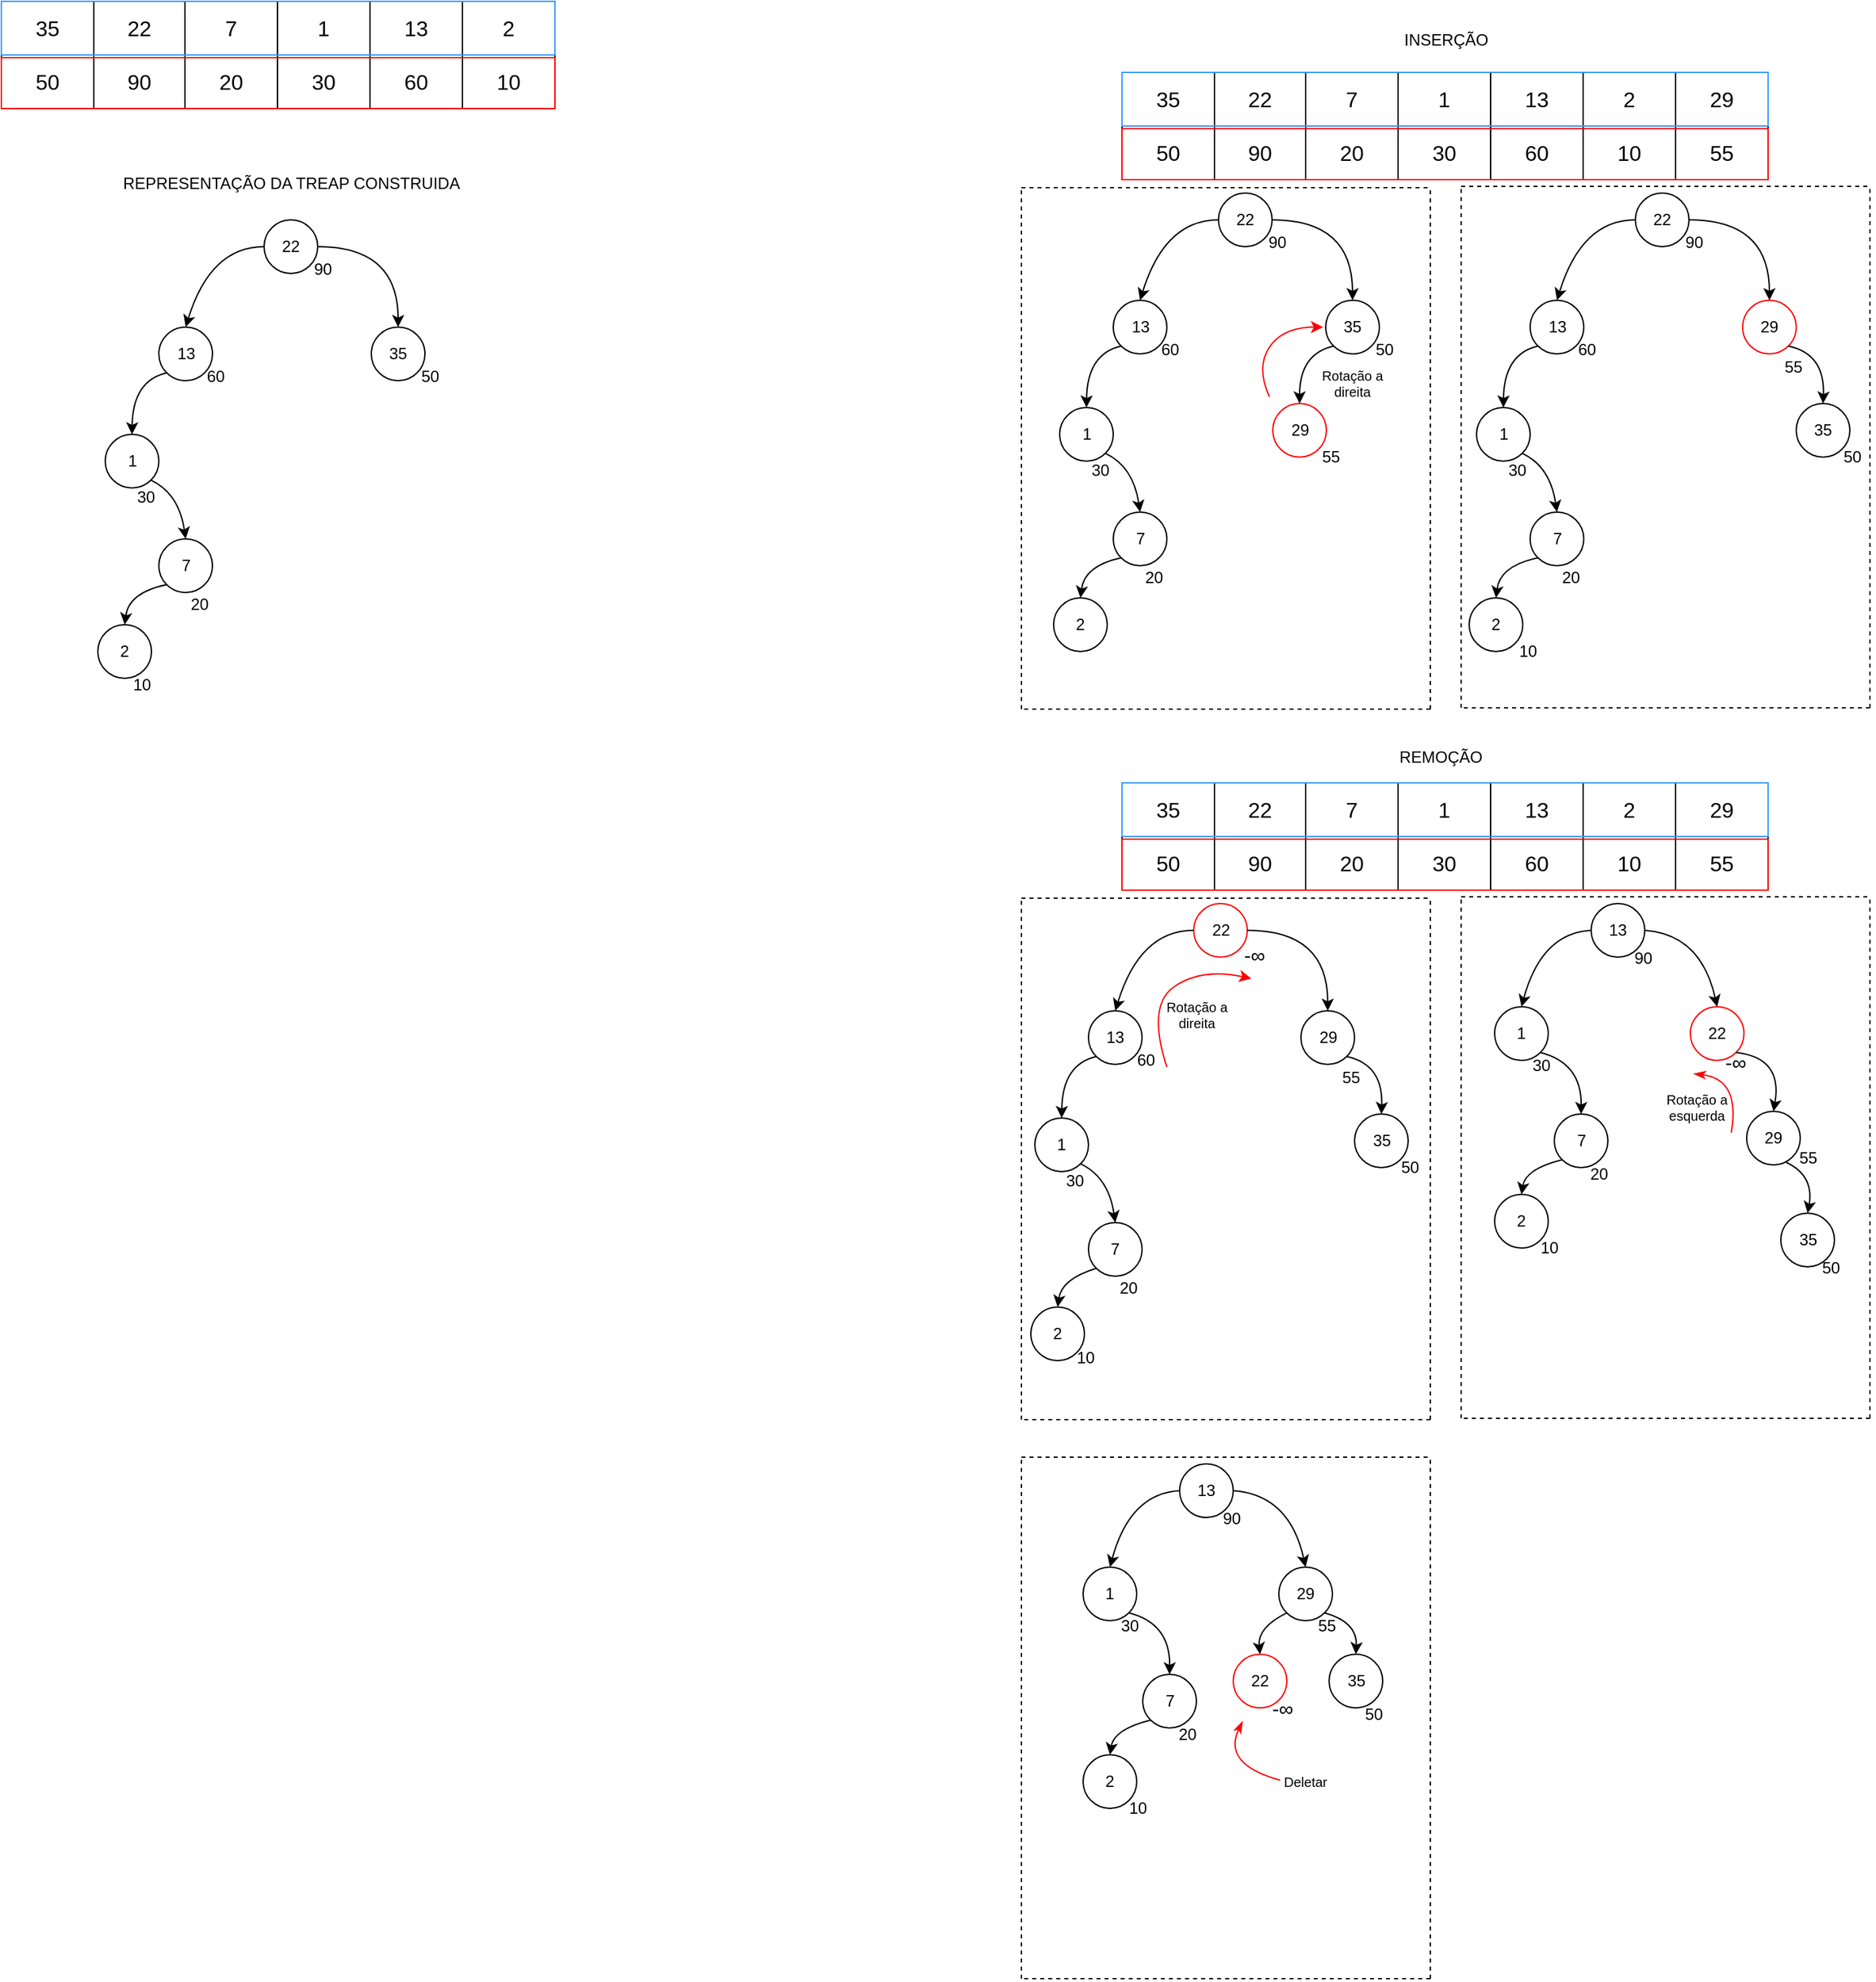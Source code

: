 <mxfile version="27.1.6">
  <diagram name="Page-1" id="lc8M9zH_UI7jCw9BjQIj">
    <mxGraphModel dx="1308" dy="575" grid="0" gridSize="10" guides="1" tooltips="1" connect="1" arrows="1" fold="1" page="1" pageScale="1" pageWidth="850" pageHeight="1100" math="0" shadow="0">
      <root>
        <mxCell id="0" />
        <mxCell id="1" parent="0" />
        <mxCell id="imeKl7CBs8rkCJV9uNss-1" value="" style="shape=table;startSize=0;container=1;collapsible=0;childLayout=tableLayout;fontSize=16;" parent="1" vertex="1">
          <mxGeometry x="219" y="20" width="413" height="80" as="geometry" />
        </mxCell>
        <mxCell id="imeKl7CBs8rkCJV9uNss-2" value="" style="shape=tableRow;horizontal=0;startSize=0;swimlaneHead=0;swimlaneBody=0;strokeColor=inherit;top=0;left=0;bottom=0;right=0;collapsible=0;dropTarget=0;fillColor=none;points=[[0,0.5],[1,0.5]];portConstraint=eastwest;fontSize=16;" parent="imeKl7CBs8rkCJV9uNss-1" vertex="1">
          <mxGeometry width="413" height="40" as="geometry" />
        </mxCell>
        <mxCell id="imeKl7CBs8rkCJV9uNss-3" value="35" style="shape=partialRectangle;html=1;whiteSpace=wrap;connectable=0;strokeColor=inherit;overflow=hidden;fillColor=none;top=0;left=0;bottom=0;right=0;pointerEvents=1;fontSize=16;" parent="imeKl7CBs8rkCJV9uNss-2" vertex="1">
          <mxGeometry width="69" height="40" as="geometry">
            <mxRectangle width="69" height="40" as="alternateBounds" />
          </mxGeometry>
        </mxCell>
        <mxCell id="imeKl7CBs8rkCJV9uNss-4" value="22" style="shape=partialRectangle;html=1;whiteSpace=wrap;connectable=0;strokeColor=inherit;overflow=hidden;fillColor=none;top=0;left=0;bottom=0;right=0;pointerEvents=1;fontSize=16;" parent="imeKl7CBs8rkCJV9uNss-2" vertex="1">
          <mxGeometry x="69" width="68" height="40" as="geometry">
            <mxRectangle width="68" height="40" as="alternateBounds" />
          </mxGeometry>
        </mxCell>
        <mxCell id="imeKl7CBs8rkCJV9uNss-5" value="7" style="shape=partialRectangle;html=1;whiteSpace=wrap;connectable=0;strokeColor=inherit;overflow=hidden;fillColor=none;top=0;left=0;bottom=0;right=0;pointerEvents=1;fontSize=16;" parent="imeKl7CBs8rkCJV9uNss-2" vertex="1">
          <mxGeometry x="137" width="69" height="40" as="geometry">
            <mxRectangle width="69" height="40" as="alternateBounds" />
          </mxGeometry>
        </mxCell>
        <mxCell id="imeKl7CBs8rkCJV9uNss-6" value="1" style="shape=partialRectangle;html=1;whiteSpace=wrap;connectable=0;strokeColor=inherit;overflow=hidden;fillColor=none;top=0;left=0;bottom=0;right=0;pointerEvents=1;fontSize=16;" parent="imeKl7CBs8rkCJV9uNss-2" vertex="1">
          <mxGeometry x="206" width="69" height="40" as="geometry">
            <mxRectangle width="69" height="40" as="alternateBounds" />
          </mxGeometry>
        </mxCell>
        <mxCell id="imeKl7CBs8rkCJV9uNss-7" value="13" style="shape=partialRectangle;html=1;whiteSpace=wrap;connectable=0;strokeColor=inherit;overflow=hidden;fillColor=none;top=0;left=0;bottom=0;right=0;pointerEvents=1;fontSize=16;" parent="imeKl7CBs8rkCJV9uNss-2" vertex="1">
          <mxGeometry x="275" width="69" height="40" as="geometry">
            <mxRectangle width="69" height="40" as="alternateBounds" />
          </mxGeometry>
        </mxCell>
        <mxCell id="imeKl7CBs8rkCJV9uNss-8" value="2" style="shape=partialRectangle;html=1;whiteSpace=wrap;connectable=0;strokeColor=inherit;overflow=hidden;fillColor=none;top=0;left=0;bottom=0;right=0;pointerEvents=1;fontSize=16;" parent="imeKl7CBs8rkCJV9uNss-2" vertex="1">
          <mxGeometry x="344" width="69" height="40" as="geometry">
            <mxRectangle width="69" height="40" as="alternateBounds" />
          </mxGeometry>
        </mxCell>
        <mxCell id="imeKl7CBs8rkCJV9uNss-29" style="shape=tableRow;horizontal=0;startSize=0;swimlaneHead=0;swimlaneBody=0;strokeColor=inherit;top=0;left=0;bottom=0;right=0;collapsible=0;dropTarget=0;fillColor=none;points=[[0,0.5],[1,0.5]];portConstraint=eastwest;fontSize=16;" parent="imeKl7CBs8rkCJV9uNss-1" vertex="1">
          <mxGeometry y="40" width="413" height="40" as="geometry" />
        </mxCell>
        <mxCell id="imeKl7CBs8rkCJV9uNss-30" value="50" style="shape=partialRectangle;html=1;whiteSpace=wrap;connectable=0;strokeColor=inherit;overflow=hidden;fillColor=none;top=0;left=0;bottom=0;right=0;pointerEvents=1;fontSize=16;" parent="imeKl7CBs8rkCJV9uNss-29" vertex="1">
          <mxGeometry width="69" height="40" as="geometry">
            <mxRectangle width="69" height="40" as="alternateBounds" />
          </mxGeometry>
        </mxCell>
        <mxCell id="imeKl7CBs8rkCJV9uNss-31" value="90" style="shape=partialRectangle;html=1;whiteSpace=wrap;connectable=0;strokeColor=inherit;overflow=hidden;fillColor=none;top=0;left=0;bottom=0;right=0;pointerEvents=1;fontSize=16;" parent="imeKl7CBs8rkCJV9uNss-29" vertex="1">
          <mxGeometry x="69" width="68" height="40" as="geometry">
            <mxRectangle width="68" height="40" as="alternateBounds" />
          </mxGeometry>
        </mxCell>
        <mxCell id="imeKl7CBs8rkCJV9uNss-32" value="20" style="shape=partialRectangle;html=1;whiteSpace=wrap;connectable=0;strokeColor=inherit;overflow=hidden;fillColor=none;top=0;left=0;bottom=0;right=0;pointerEvents=1;fontSize=16;" parent="imeKl7CBs8rkCJV9uNss-29" vertex="1">
          <mxGeometry x="137" width="69" height="40" as="geometry">
            <mxRectangle width="69" height="40" as="alternateBounds" />
          </mxGeometry>
        </mxCell>
        <mxCell id="imeKl7CBs8rkCJV9uNss-33" value="30" style="shape=partialRectangle;html=1;whiteSpace=wrap;connectable=0;strokeColor=inherit;overflow=hidden;fillColor=none;top=0;left=0;bottom=0;right=0;pointerEvents=1;fontSize=16;" parent="imeKl7CBs8rkCJV9uNss-29" vertex="1">
          <mxGeometry x="206" width="69" height="40" as="geometry">
            <mxRectangle width="69" height="40" as="alternateBounds" />
          </mxGeometry>
        </mxCell>
        <mxCell id="imeKl7CBs8rkCJV9uNss-34" value="60" style="shape=partialRectangle;html=1;whiteSpace=wrap;connectable=0;strokeColor=inherit;overflow=hidden;fillColor=none;top=0;left=0;bottom=0;right=0;pointerEvents=1;fontSize=16;" parent="imeKl7CBs8rkCJV9uNss-29" vertex="1">
          <mxGeometry x="275" width="69" height="40" as="geometry">
            <mxRectangle width="69" height="40" as="alternateBounds" />
          </mxGeometry>
        </mxCell>
        <mxCell id="imeKl7CBs8rkCJV9uNss-35" value="10" style="shape=partialRectangle;html=1;whiteSpace=wrap;connectable=0;strokeColor=inherit;overflow=hidden;fillColor=none;top=0;left=0;bottom=0;right=0;pointerEvents=1;fontSize=16;" parent="imeKl7CBs8rkCJV9uNss-29" vertex="1">
          <mxGeometry x="344" width="69" height="40" as="geometry">
            <mxRectangle width="69" height="40" as="alternateBounds" />
          </mxGeometry>
        </mxCell>
        <mxCell id="imeKl7CBs8rkCJV9uNss-9" value="22" style="ellipse;whiteSpace=wrap;html=1;aspect=fixed;" parent="1" vertex="1">
          <mxGeometry x="415" y="183" width="40" height="40" as="geometry" />
        </mxCell>
        <mxCell id="imeKl7CBs8rkCJV9uNss-10" value="13" style="ellipse;whiteSpace=wrap;html=1;aspect=fixed;" parent="1" vertex="1">
          <mxGeometry x="336.5" y="263" width="40" height="40" as="geometry" />
        </mxCell>
        <mxCell id="imeKl7CBs8rkCJV9uNss-11" value="35" style="ellipse;whiteSpace=wrap;html=1;aspect=fixed;" parent="1" vertex="1">
          <mxGeometry x="495" y="263" width="40" height="40" as="geometry" />
        </mxCell>
        <mxCell id="imeKl7CBs8rkCJV9uNss-12" value="1" style="ellipse;whiteSpace=wrap;html=1;aspect=fixed;" parent="1" vertex="1">
          <mxGeometry x="296.5" y="343" width="40" height="40" as="geometry" />
        </mxCell>
        <mxCell id="imeKl7CBs8rkCJV9uNss-15" value="" style="curved=1;endArrow=classic;html=1;rounded=0;exitX=0;exitY=0.5;exitDx=0;exitDy=0;entryX=0.5;entryY=0;entryDx=0;entryDy=0;" parent="1" source="imeKl7CBs8rkCJV9uNss-9" target="imeKl7CBs8rkCJV9uNss-10" edge="1">
          <mxGeometry width="50" height="50" relative="1" as="geometry">
            <mxPoint x="195" y="313" as="sourcePoint" />
            <mxPoint x="245" y="263" as="targetPoint" />
            <Array as="points">
              <mxPoint x="375" y="203" />
            </Array>
          </mxGeometry>
        </mxCell>
        <mxCell id="imeKl7CBs8rkCJV9uNss-16" value="" style="curved=1;endArrow=classic;html=1;rounded=0;exitX=0;exitY=1;exitDx=0;exitDy=0;entryX=0.5;entryY=0;entryDx=0;entryDy=0;" parent="1" source="imeKl7CBs8rkCJV9uNss-10" target="imeKl7CBs8rkCJV9uNss-12" edge="1">
          <mxGeometry width="50" height="50" relative="1" as="geometry">
            <mxPoint x="323" y="283" as="sourcePoint" />
            <mxPoint x="265" y="343" as="targetPoint" />
            <Array as="points">
              <mxPoint x="317" y="303" />
            </Array>
          </mxGeometry>
        </mxCell>
        <mxCell id="imeKl7CBs8rkCJV9uNss-18" value="" style="curved=1;endArrow=classic;html=1;rounded=0;exitX=1;exitY=0.5;exitDx=0;exitDy=0;entryX=0.5;entryY=0;entryDx=0;entryDy=0;" parent="1" source="imeKl7CBs8rkCJV9uNss-9" target="imeKl7CBs8rkCJV9uNss-11" edge="1">
          <mxGeometry width="50" height="50" relative="1" as="geometry">
            <mxPoint x="623" y="193" as="sourcePoint" />
            <mxPoint x="565" y="253" as="targetPoint" />
            <Array as="points">
              <mxPoint x="515" y="203" />
            </Array>
          </mxGeometry>
        </mxCell>
        <mxCell id="imeKl7CBs8rkCJV9uNss-20" value="REPRESENTAÇÃO DA TREAP CONSTRUIDA" style="text;html=1;align=center;verticalAlign=middle;resizable=0;points=[];autosize=1;strokeColor=none;fillColor=none;" parent="1" vertex="1">
          <mxGeometry x="300" y="141" width="270" height="30" as="geometry" />
        </mxCell>
        <mxCell id="imeKl7CBs8rkCJV9uNss-27" value="7" style="ellipse;whiteSpace=wrap;html=1;aspect=fixed;" parent="1" vertex="1">
          <mxGeometry x="336.5" y="421" width="40" height="40" as="geometry" />
        </mxCell>
        <mxCell id="imeKl7CBs8rkCJV9uNss-28" value="" style="curved=1;endArrow=classic;html=1;rounded=0;exitX=1;exitY=1;exitDx=0;exitDy=0;entryX=0.5;entryY=0;entryDx=0;entryDy=0;" parent="1" source="imeKl7CBs8rkCJV9uNss-12" target="imeKl7CBs8rkCJV9uNss-27" edge="1">
          <mxGeometry width="50" height="50" relative="1" as="geometry">
            <mxPoint x="327.5" y="381" as="sourcePoint" />
            <mxPoint x="365.5" y="413" as="targetPoint" />
            <Array as="points">
              <mxPoint x="351.5" y="387" />
            </Array>
          </mxGeometry>
        </mxCell>
        <mxCell id="imeKl7CBs8rkCJV9uNss-36" value="" style="rounded=0;whiteSpace=wrap;html=1;fillColor=none;strokeColor=#3399FF;" parent="1" vertex="1">
          <mxGeometry x="219" y="20" width="413" height="40" as="geometry" />
        </mxCell>
        <mxCell id="imeKl7CBs8rkCJV9uNss-37" value="" style="rounded=0;whiteSpace=wrap;html=1;fillColor=none;strokeColor=#FF0000;" parent="1" vertex="1">
          <mxGeometry x="219" y="62" width="413" height="38" as="geometry" />
        </mxCell>
        <mxCell id="imeKl7CBs8rkCJV9uNss-38" value="90" style="text;html=1;align=center;verticalAlign=middle;whiteSpace=wrap;rounded=0;" parent="1" vertex="1">
          <mxGeometry x="449" y="210" width="20" height="20" as="geometry" />
        </mxCell>
        <mxCell id="imeKl7CBs8rkCJV9uNss-39" value="60" style="text;html=1;align=center;verticalAlign=middle;whiteSpace=wrap;rounded=0;" parent="1" vertex="1">
          <mxGeometry x="369" y="290" width="20" height="20" as="geometry" />
        </mxCell>
        <mxCell id="imeKl7CBs8rkCJV9uNss-40" value="30" style="text;html=1;align=center;verticalAlign=middle;whiteSpace=wrap;rounded=0;" parent="1" vertex="1">
          <mxGeometry x="316.5" y="380" width="20" height="20" as="geometry" />
        </mxCell>
        <mxCell id="imeKl7CBs8rkCJV9uNss-41" value="20" style="text;html=1;align=center;verticalAlign=middle;whiteSpace=wrap;rounded=0;" parent="1" vertex="1">
          <mxGeometry x="356.5" y="460" width="20" height="20" as="geometry" />
        </mxCell>
        <mxCell id="imeKl7CBs8rkCJV9uNss-43" value="50" style="text;html=1;align=center;verticalAlign=middle;whiteSpace=wrap;rounded=0;" parent="1" vertex="1">
          <mxGeometry x="529" y="290" width="20" height="20" as="geometry" />
        </mxCell>
        <mxCell id="imeKl7CBs8rkCJV9uNss-45" value="2" style="ellipse;whiteSpace=wrap;html=1;aspect=fixed;" parent="1" vertex="1">
          <mxGeometry x="291" y="485" width="40" height="40" as="geometry" />
        </mxCell>
        <mxCell id="imeKl7CBs8rkCJV9uNss-47" value="10" style="text;html=1;align=center;verticalAlign=middle;whiteSpace=wrap;rounded=0;" parent="1" vertex="1">
          <mxGeometry x="314" y="520" width="20" height="20" as="geometry" />
        </mxCell>
        <mxCell id="wji47EjEwM8MeWAMWGaV-1" value="" style="shape=table;startSize=0;container=1;collapsible=0;childLayout=tableLayout;fontSize=16;" vertex="1" parent="1">
          <mxGeometry x="1055" y="73" width="482" height="80" as="geometry" />
        </mxCell>
        <mxCell id="wji47EjEwM8MeWAMWGaV-2" value="" style="shape=tableRow;horizontal=0;startSize=0;swimlaneHead=0;swimlaneBody=0;strokeColor=inherit;top=0;left=0;bottom=0;right=0;collapsible=0;dropTarget=0;fillColor=none;points=[[0,0.5],[1,0.5]];portConstraint=eastwest;fontSize=16;" vertex="1" parent="wji47EjEwM8MeWAMWGaV-1">
          <mxGeometry width="482" height="40" as="geometry" />
        </mxCell>
        <mxCell id="wji47EjEwM8MeWAMWGaV-3" value="35" style="shape=partialRectangle;html=1;whiteSpace=wrap;connectable=0;strokeColor=inherit;overflow=hidden;fillColor=none;top=0;left=0;bottom=0;right=0;pointerEvents=1;fontSize=16;" vertex="1" parent="wji47EjEwM8MeWAMWGaV-2">
          <mxGeometry width="69" height="40" as="geometry">
            <mxRectangle width="69" height="40" as="alternateBounds" />
          </mxGeometry>
        </mxCell>
        <mxCell id="wji47EjEwM8MeWAMWGaV-4" value="22" style="shape=partialRectangle;html=1;whiteSpace=wrap;connectable=0;strokeColor=inherit;overflow=hidden;fillColor=none;top=0;left=0;bottom=0;right=0;pointerEvents=1;fontSize=16;" vertex="1" parent="wji47EjEwM8MeWAMWGaV-2">
          <mxGeometry x="69" width="68" height="40" as="geometry">
            <mxRectangle width="68" height="40" as="alternateBounds" />
          </mxGeometry>
        </mxCell>
        <mxCell id="wji47EjEwM8MeWAMWGaV-5" value="7" style="shape=partialRectangle;html=1;whiteSpace=wrap;connectable=0;strokeColor=inherit;overflow=hidden;fillColor=none;top=0;left=0;bottom=0;right=0;pointerEvents=1;fontSize=16;" vertex="1" parent="wji47EjEwM8MeWAMWGaV-2">
          <mxGeometry x="137" width="69" height="40" as="geometry">
            <mxRectangle width="69" height="40" as="alternateBounds" />
          </mxGeometry>
        </mxCell>
        <mxCell id="wji47EjEwM8MeWAMWGaV-6" value="1" style="shape=partialRectangle;html=1;whiteSpace=wrap;connectable=0;strokeColor=inherit;overflow=hidden;fillColor=none;top=0;left=0;bottom=0;right=0;pointerEvents=1;fontSize=16;" vertex="1" parent="wji47EjEwM8MeWAMWGaV-2">
          <mxGeometry x="206" width="69" height="40" as="geometry">
            <mxRectangle width="69" height="40" as="alternateBounds" />
          </mxGeometry>
        </mxCell>
        <mxCell id="wji47EjEwM8MeWAMWGaV-7" value="13" style="shape=partialRectangle;html=1;whiteSpace=wrap;connectable=0;strokeColor=inherit;overflow=hidden;fillColor=none;top=0;left=0;bottom=0;right=0;pointerEvents=1;fontSize=16;" vertex="1" parent="wji47EjEwM8MeWAMWGaV-2">
          <mxGeometry x="275" width="69" height="40" as="geometry">
            <mxRectangle width="69" height="40" as="alternateBounds" />
          </mxGeometry>
        </mxCell>
        <mxCell id="wji47EjEwM8MeWAMWGaV-8" value="2" style="shape=partialRectangle;html=1;whiteSpace=wrap;connectable=0;strokeColor=inherit;overflow=hidden;fillColor=none;top=0;left=0;bottom=0;right=0;pointerEvents=1;fontSize=16;" vertex="1" parent="wji47EjEwM8MeWAMWGaV-2">
          <mxGeometry x="344" width="69" height="40" as="geometry">
            <mxRectangle width="69" height="40" as="alternateBounds" />
          </mxGeometry>
        </mxCell>
        <mxCell id="wji47EjEwM8MeWAMWGaV-40" value="29" style="shape=partialRectangle;html=1;whiteSpace=wrap;connectable=0;strokeColor=inherit;overflow=hidden;fillColor=none;top=0;left=0;bottom=0;right=0;pointerEvents=1;fontSize=16;" vertex="1" parent="wji47EjEwM8MeWAMWGaV-2">
          <mxGeometry x="413" width="69" height="40" as="geometry">
            <mxRectangle width="69" height="40" as="alternateBounds" />
          </mxGeometry>
        </mxCell>
        <mxCell id="wji47EjEwM8MeWAMWGaV-9" style="shape=tableRow;horizontal=0;startSize=0;swimlaneHead=0;swimlaneBody=0;strokeColor=inherit;top=0;left=0;bottom=0;right=0;collapsible=0;dropTarget=0;fillColor=none;points=[[0,0.5],[1,0.5]];portConstraint=eastwest;fontSize=16;" vertex="1" parent="wji47EjEwM8MeWAMWGaV-1">
          <mxGeometry y="40" width="482" height="40" as="geometry" />
        </mxCell>
        <mxCell id="wji47EjEwM8MeWAMWGaV-10" value="50" style="shape=partialRectangle;html=1;whiteSpace=wrap;connectable=0;strokeColor=inherit;overflow=hidden;fillColor=none;top=0;left=0;bottom=0;right=0;pointerEvents=1;fontSize=16;" vertex="1" parent="wji47EjEwM8MeWAMWGaV-9">
          <mxGeometry width="69" height="40" as="geometry">
            <mxRectangle width="69" height="40" as="alternateBounds" />
          </mxGeometry>
        </mxCell>
        <mxCell id="wji47EjEwM8MeWAMWGaV-11" value="90" style="shape=partialRectangle;html=1;whiteSpace=wrap;connectable=0;strokeColor=inherit;overflow=hidden;fillColor=none;top=0;left=0;bottom=0;right=0;pointerEvents=1;fontSize=16;" vertex="1" parent="wji47EjEwM8MeWAMWGaV-9">
          <mxGeometry x="69" width="68" height="40" as="geometry">
            <mxRectangle width="68" height="40" as="alternateBounds" />
          </mxGeometry>
        </mxCell>
        <mxCell id="wji47EjEwM8MeWAMWGaV-12" value="20" style="shape=partialRectangle;html=1;whiteSpace=wrap;connectable=0;strokeColor=inherit;overflow=hidden;fillColor=none;top=0;left=0;bottom=0;right=0;pointerEvents=1;fontSize=16;" vertex="1" parent="wji47EjEwM8MeWAMWGaV-9">
          <mxGeometry x="137" width="69" height="40" as="geometry">
            <mxRectangle width="69" height="40" as="alternateBounds" />
          </mxGeometry>
        </mxCell>
        <mxCell id="wji47EjEwM8MeWAMWGaV-13" value="30" style="shape=partialRectangle;html=1;whiteSpace=wrap;connectable=0;strokeColor=inherit;overflow=hidden;fillColor=none;top=0;left=0;bottom=0;right=0;pointerEvents=1;fontSize=16;" vertex="1" parent="wji47EjEwM8MeWAMWGaV-9">
          <mxGeometry x="206" width="69" height="40" as="geometry">
            <mxRectangle width="69" height="40" as="alternateBounds" />
          </mxGeometry>
        </mxCell>
        <mxCell id="wji47EjEwM8MeWAMWGaV-14" value="60" style="shape=partialRectangle;html=1;whiteSpace=wrap;connectable=0;strokeColor=inherit;overflow=hidden;fillColor=none;top=0;left=0;bottom=0;right=0;pointerEvents=1;fontSize=16;" vertex="1" parent="wji47EjEwM8MeWAMWGaV-9">
          <mxGeometry x="275" width="69" height="40" as="geometry">
            <mxRectangle width="69" height="40" as="alternateBounds" />
          </mxGeometry>
        </mxCell>
        <mxCell id="wji47EjEwM8MeWAMWGaV-15" value="10" style="shape=partialRectangle;html=1;whiteSpace=wrap;connectable=0;strokeColor=inherit;overflow=hidden;fillColor=none;top=0;left=0;bottom=0;right=0;pointerEvents=1;fontSize=16;" vertex="1" parent="wji47EjEwM8MeWAMWGaV-9">
          <mxGeometry x="344" width="69" height="40" as="geometry">
            <mxRectangle width="69" height="40" as="alternateBounds" />
          </mxGeometry>
        </mxCell>
        <mxCell id="wji47EjEwM8MeWAMWGaV-41" value="55" style="shape=partialRectangle;html=1;whiteSpace=wrap;connectable=0;strokeColor=inherit;overflow=hidden;fillColor=none;top=0;left=0;bottom=0;right=0;pointerEvents=1;fontSize=16;" vertex="1" parent="wji47EjEwM8MeWAMWGaV-9">
          <mxGeometry x="413" width="69" height="40" as="geometry">
            <mxRectangle width="69" height="40" as="alternateBounds" />
          </mxGeometry>
        </mxCell>
        <mxCell id="wji47EjEwM8MeWAMWGaV-16" value="22" style="ellipse;whiteSpace=wrap;html=1;aspect=fixed;" vertex="1" parent="1">
          <mxGeometry x="1127" y="163" width="40" height="40" as="geometry" />
        </mxCell>
        <mxCell id="wji47EjEwM8MeWAMWGaV-17" value="13" style="ellipse;whiteSpace=wrap;html=1;aspect=fixed;" vertex="1" parent="1">
          <mxGeometry x="1048.5" y="243" width="40" height="40" as="geometry" />
        </mxCell>
        <mxCell id="wji47EjEwM8MeWAMWGaV-18" value="35" style="ellipse;whiteSpace=wrap;html=1;aspect=fixed;" vertex="1" parent="1">
          <mxGeometry x="1207" y="243" width="40" height="40" as="geometry" />
        </mxCell>
        <mxCell id="wji47EjEwM8MeWAMWGaV-19" value="1" style="ellipse;whiteSpace=wrap;html=1;aspect=fixed;" vertex="1" parent="1">
          <mxGeometry x="1008.5" y="323" width="40" height="40" as="geometry" />
        </mxCell>
        <mxCell id="wji47EjEwM8MeWAMWGaV-20" value="" style="curved=1;endArrow=classic;html=1;rounded=0;exitX=0;exitY=0.5;exitDx=0;exitDy=0;entryX=0.5;entryY=0;entryDx=0;entryDy=0;" edge="1" parent="1" source="wji47EjEwM8MeWAMWGaV-16" target="wji47EjEwM8MeWAMWGaV-17">
          <mxGeometry width="50" height="50" relative="1" as="geometry">
            <mxPoint x="907" y="293" as="sourcePoint" />
            <mxPoint x="957" y="243" as="targetPoint" />
            <Array as="points">
              <mxPoint x="1087" y="183" />
            </Array>
          </mxGeometry>
        </mxCell>
        <mxCell id="wji47EjEwM8MeWAMWGaV-21" value="" style="curved=1;endArrow=classic;html=1;rounded=0;exitX=0;exitY=1;exitDx=0;exitDy=0;entryX=0.5;entryY=0;entryDx=0;entryDy=0;" edge="1" parent="1" source="wji47EjEwM8MeWAMWGaV-17" target="wji47EjEwM8MeWAMWGaV-19">
          <mxGeometry width="50" height="50" relative="1" as="geometry">
            <mxPoint x="1035" y="263" as="sourcePoint" />
            <mxPoint x="977" y="323" as="targetPoint" />
            <Array as="points">
              <mxPoint x="1029" y="283" />
            </Array>
          </mxGeometry>
        </mxCell>
        <mxCell id="wji47EjEwM8MeWAMWGaV-22" value="" style="curved=1;endArrow=classic;html=1;rounded=0;exitX=1;exitY=0.5;exitDx=0;exitDy=0;entryX=0.5;entryY=0;entryDx=0;entryDy=0;" edge="1" parent="1" source="wji47EjEwM8MeWAMWGaV-16" target="wji47EjEwM8MeWAMWGaV-18">
          <mxGeometry width="50" height="50" relative="1" as="geometry">
            <mxPoint x="1335" y="173" as="sourcePoint" />
            <mxPoint x="1277" y="233" as="targetPoint" />
            <Array as="points">
              <mxPoint x="1227" y="183" />
            </Array>
          </mxGeometry>
        </mxCell>
        <mxCell id="wji47EjEwM8MeWAMWGaV-24" value="7" style="ellipse;whiteSpace=wrap;html=1;aspect=fixed;" vertex="1" parent="1">
          <mxGeometry x="1048.5" y="401" width="40" height="40" as="geometry" />
        </mxCell>
        <mxCell id="wji47EjEwM8MeWAMWGaV-25" value="" style="curved=1;endArrow=classic;html=1;rounded=0;exitX=1;exitY=1;exitDx=0;exitDy=0;entryX=0.5;entryY=0;entryDx=0;entryDy=0;" edge="1" parent="1" source="wji47EjEwM8MeWAMWGaV-19" target="wji47EjEwM8MeWAMWGaV-24">
          <mxGeometry width="50" height="50" relative="1" as="geometry">
            <mxPoint x="1039.5" y="361" as="sourcePoint" />
            <mxPoint x="1077.5" y="393" as="targetPoint" />
            <Array as="points">
              <mxPoint x="1063.5" y="367" />
            </Array>
          </mxGeometry>
        </mxCell>
        <mxCell id="wji47EjEwM8MeWAMWGaV-26" value="" style="rounded=0;whiteSpace=wrap;html=1;fillColor=none;strokeColor=#3399FF;" vertex="1" parent="1">
          <mxGeometry x="1055" y="73" width="482" height="40" as="geometry" />
        </mxCell>
        <mxCell id="wji47EjEwM8MeWAMWGaV-27" value="" style="rounded=0;whiteSpace=wrap;html=1;fillColor=none;strokeColor=#FF0000;" vertex="1" parent="1">
          <mxGeometry x="1055" y="115" width="482" height="38" as="geometry" />
        </mxCell>
        <mxCell id="wji47EjEwM8MeWAMWGaV-28" value="90" style="text;html=1;align=center;verticalAlign=middle;whiteSpace=wrap;rounded=0;" vertex="1" parent="1">
          <mxGeometry x="1161" y="190" width="20" height="20" as="geometry" />
        </mxCell>
        <mxCell id="wji47EjEwM8MeWAMWGaV-29" value="60" style="text;html=1;align=center;verticalAlign=middle;whiteSpace=wrap;rounded=0;" vertex="1" parent="1">
          <mxGeometry x="1081" y="270" width="20" height="20" as="geometry" />
        </mxCell>
        <mxCell id="wji47EjEwM8MeWAMWGaV-30" value="30" style="text;html=1;align=center;verticalAlign=middle;whiteSpace=wrap;rounded=0;" vertex="1" parent="1">
          <mxGeometry x="1028.5" y="360" width="20" height="20" as="geometry" />
        </mxCell>
        <mxCell id="wji47EjEwM8MeWAMWGaV-31" value="20" style="text;html=1;align=center;verticalAlign=middle;whiteSpace=wrap;rounded=0;" vertex="1" parent="1">
          <mxGeometry x="1068.5" y="440" width="20" height="20" as="geometry" />
        </mxCell>
        <mxCell id="wji47EjEwM8MeWAMWGaV-32" value="50" style="text;html=1;align=center;verticalAlign=middle;whiteSpace=wrap;rounded=0;" vertex="1" parent="1">
          <mxGeometry x="1241" y="270" width="20" height="20" as="geometry" />
        </mxCell>
        <mxCell id="wji47EjEwM8MeWAMWGaV-36" value="INSERÇÃO" style="text;html=1;align=center;verticalAlign=middle;whiteSpace=wrap;rounded=0;" vertex="1" parent="1">
          <mxGeometry x="1257" y="34" width="80" height="30" as="geometry" />
        </mxCell>
        <mxCell id="wji47EjEwM8MeWAMWGaV-37" value="29" style="ellipse;whiteSpace=wrap;html=1;aspect=fixed;strokeColor=#FF0000;" vertex="1" parent="1">
          <mxGeometry x="1167.5" y="320" width="40" height="40" as="geometry" />
        </mxCell>
        <mxCell id="wji47EjEwM8MeWAMWGaV-38" value="" style="curved=1;endArrow=classic;html=1;rounded=0;exitX=0;exitY=1;exitDx=0;exitDy=0;entryX=0.5;entryY=0;entryDx=0;entryDy=0;" edge="1" parent="1" target="wji47EjEwM8MeWAMWGaV-37" source="wji47EjEwM8MeWAMWGaV-18">
          <mxGeometry width="50" height="50" relative="1" as="geometry">
            <mxPoint x="1212.5" y="277" as="sourcePoint" />
            <mxPoint x="1135.5" y="323" as="targetPoint" />
            <Array as="points">
              <mxPoint x="1187.5" y="283" />
            </Array>
          </mxGeometry>
        </mxCell>
        <mxCell id="wji47EjEwM8MeWAMWGaV-39" value="55" style="text;html=1;align=center;verticalAlign=middle;whiteSpace=wrap;rounded=0;" vertex="1" parent="1">
          <mxGeometry x="1201" y="350" width="20" height="20" as="geometry" />
        </mxCell>
        <mxCell id="wji47EjEwM8MeWAMWGaV-42" value="" style="curved=1;endArrow=classic;html=1;rounded=0;strokeColor=#FF0000;" edge="1" parent="1">
          <mxGeometry width="50" height="50" relative="1" as="geometry">
            <mxPoint x="1165" y="315" as="sourcePoint" />
            <mxPoint x="1205" y="263" as="targetPoint" />
            <Array as="points">
              <mxPoint x="1155" y="293" />
              <mxPoint x="1175" y="263" />
            </Array>
          </mxGeometry>
        </mxCell>
        <mxCell id="wji47EjEwM8MeWAMWGaV-43" value="Rotação a direita" style="text;html=1;align=center;verticalAlign=middle;whiteSpace=wrap;rounded=0;fontSize=10;" vertex="1" parent="1">
          <mxGeometry x="1197" y="290" width="60" height="30" as="geometry" />
        </mxCell>
        <mxCell id="wji47EjEwM8MeWAMWGaV-45" value="22" style="ellipse;whiteSpace=wrap;html=1;aspect=fixed;" vertex="1" parent="1">
          <mxGeometry x="1438" y="163" width="40" height="40" as="geometry" />
        </mxCell>
        <mxCell id="wji47EjEwM8MeWAMWGaV-46" value="13" style="ellipse;whiteSpace=wrap;html=1;aspect=fixed;" vertex="1" parent="1">
          <mxGeometry x="1359.5" y="243" width="40" height="40" as="geometry" />
        </mxCell>
        <mxCell id="wji47EjEwM8MeWAMWGaV-47" value="29" style="ellipse;whiteSpace=wrap;html=1;aspect=fixed;strokeColor=#FF0000;" vertex="1" parent="1">
          <mxGeometry x="1518" y="243" width="40" height="40" as="geometry" />
        </mxCell>
        <mxCell id="wji47EjEwM8MeWAMWGaV-48" value="1" style="ellipse;whiteSpace=wrap;html=1;aspect=fixed;" vertex="1" parent="1">
          <mxGeometry x="1319.5" y="323" width="40" height="40" as="geometry" />
        </mxCell>
        <mxCell id="wji47EjEwM8MeWAMWGaV-49" value="" style="curved=1;endArrow=classic;html=1;rounded=0;exitX=0;exitY=0.5;exitDx=0;exitDy=0;entryX=0.5;entryY=0;entryDx=0;entryDy=0;" edge="1" parent="1" source="wji47EjEwM8MeWAMWGaV-45" target="wji47EjEwM8MeWAMWGaV-46">
          <mxGeometry width="50" height="50" relative="1" as="geometry">
            <mxPoint x="1218" y="293" as="sourcePoint" />
            <mxPoint x="1268" y="243" as="targetPoint" />
            <Array as="points">
              <mxPoint x="1398" y="183" />
            </Array>
          </mxGeometry>
        </mxCell>
        <mxCell id="wji47EjEwM8MeWAMWGaV-50" value="" style="curved=1;endArrow=classic;html=1;rounded=0;exitX=0;exitY=1;exitDx=0;exitDy=0;entryX=0.5;entryY=0;entryDx=0;entryDy=0;" edge="1" parent="1" source="wji47EjEwM8MeWAMWGaV-46" target="wji47EjEwM8MeWAMWGaV-48">
          <mxGeometry width="50" height="50" relative="1" as="geometry">
            <mxPoint x="1346" y="263" as="sourcePoint" />
            <mxPoint x="1288" y="323" as="targetPoint" />
            <Array as="points">
              <mxPoint x="1340" y="283" />
            </Array>
          </mxGeometry>
        </mxCell>
        <mxCell id="wji47EjEwM8MeWAMWGaV-51" value="" style="curved=1;endArrow=classic;html=1;rounded=0;exitX=1;exitY=0.5;exitDx=0;exitDy=0;entryX=0.5;entryY=0;entryDx=0;entryDy=0;" edge="1" parent="1" source="wji47EjEwM8MeWAMWGaV-45" target="wji47EjEwM8MeWAMWGaV-47">
          <mxGeometry width="50" height="50" relative="1" as="geometry">
            <mxPoint x="1646" y="173" as="sourcePoint" />
            <mxPoint x="1588" y="233" as="targetPoint" />
            <Array as="points">
              <mxPoint x="1538" y="183" />
            </Array>
          </mxGeometry>
        </mxCell>
        <mxCell id="wji47EjEwM8MeWAMWGaV-52" value="7" style="ellipse;whiteSpace=wrap;html=1;aspect=fixed;" vertex="1" parent="1">
          <mxGeometry x="1359.5" y="401" width="40" height="40" as="geometry" />
        </mxCell>
        <mxCell id="wji47EjEwM8MeWAMWGaV-53" value="" style="curved=1;endArrow=classic;html=1;rounded=0;exitX=1;exitY=1;exitDx=0;exitDy=0;entryX=0.5;entryY=0;entryDx=0;entryDy=0;" edge="1" parent="1" source="wji47EjEwM8MeWAMWGaV-48" target="wji47EjEwM8MeWAMWGaV-52">
          <mxGeometry width="50" height="50" relative="1" as="geometry">
            <mxPoint x="1350.5" y="361" as="sourcePoint" />
            <mxPoint x="1388.5" y="393" as="targetPoint" />
            <Array as="points">
              <mxPoint x="1374.5" y="367" />
            </Array>
          </mxGeometry>
        </mxCell>
        <mxCell id="wji47EjEwM8MeWAMWGaV-54" value="90" style="text;html=1;align=center;verticalAlign=middle;whiteSpace=wrap;rounded=0;" vertex="1" parent="1">
          <mxGeometry x="1472" y="190" width="20" height="20" as="geometry" />
        </mxCell>
        <mxCell id="wji47EjEwM8MeWAMWGaV-55" value="60" style="text;html=1;align=center;verticalAlign=middle;whiteSpace=wrap;rounded=0;" vertex="1" parent="1">
          <mxGeometry x="1392" y="270" width="20" height="20" as="geometry" />
        </mxCell>
        <mxCell id="wji47EjEwM8MeWAMWGaV-56" value="30" style="text;html=1;align=center;verticalAlign=middle;whiteSpace=wrap;rounded=0;" vertex="1" parent="1">
          <mxGeometry x="1339.5" y="360" width="20" height="20" as="geometry" />
        </mxCell>
        <mxCell id="wji47EjEwM8MeWAMWGaV-57" value="20" style="text;html=1;align=center;verticalAlign=middle;whiteSpace=wrap;rounded=0;" vertex="1" parent="1">
          <mxGeometry x="1379.5" y="440" width="20" height="20" as="geometry" />
        </mxCell>
        <mxCell id="wji47EjEwM8MeWAMWGaV-58" value="55" style="text;html=1;align=center;verticalAlign=middle;whiteSpace=wrap;rounded=0;" vertex="1" parent="1">
          <mxGeometry x="1545.5" y="283" width="20" height="20" as="geometry" />
        </mxCell>
        <mxCell id="wji47EjEwM8MeWAMWGaV-61" value="10" style="text;html=1;align=center;verticalAlign=middle;whiteSpace=wrap;rounded=0;" vertex="1" parent="1">
          <mxGeometry x="1347.5" y="495" width="20" height="20" as="geometry" />
        </mxCell>
        <mxCell id="wji47EjEwM8MeWAMWGaV-62" value="35" style="ellipse;whiteSpace=wrap;html=1;aspect=fixed;" vertex="1" parent="1">
          <mxGeometry x="1558" y="320" width="40" height="40" as="geometry" />
        </mxCell>
        <mxCell id="wji47EjEwM8MeWAMWGaV-64" value="50" style="text;html=1;align=center;verticalAlign=middle;whiteSpace=wrap;rounded=0;" vertex="1" parent="1">
          <mxGeometry x="1589.5" y="350" width="20" height="20" as="geometry" />
        </mxCell>
        <mxCell id="wji47EjEwM8MeWAMWGaV-68" value="" style="curved=1;endArrow=classic;html=1;rounded=0;exitX=1;exitY=1;exitDx=0;exitDy=0;entryX=0.5;entryY=0;entryDx=0;entryDy=0;" edge="1" parent="1" source="wji47EjEwM8MeWAMWGaV-47" target="wji47EjEwM8MeWAMWGaV-62">
          <mxGeometry width="50" height="50" relative="1" as="geometry">
            <mxPoint x="1558" y="275" as="sourcePoint" />
            <mxPoint x="1583" y="320" as="targetPoint" />
            <Array as="points">
              <mxPoint x="1579.5" y="283" />
            </Array>
          </mxGeometry>
        </mxCell>
        <mxCell id="wji47EjEwM8MeWAMWGaV-69" value="" style="endArrow=none;dashed=1;html=1;rounded=0;" edge="1" parent="1">
          <mxGeometry width="50" height="50" relative="1" as="geometry">
            <mxPoint x="980" y="548" as="sourcePoint" />
            <mxPoint x="980" y="159" as="targetPoint" />
          </mxGeometry>
        </mxCell>
        <mxCell id="wji47EjEwM8MeWAMWGaV-70" value="" style="endArrow=none;dashed=1;html=1;rounded=0;" edge="1" parent="1">
          <mxGeometry width="50" height="50" relative="1" as="geometry">
            <mxPoint x="982" y="548" as="sourcePoint" />
            <mxPoint x="1287" y="548" as="targetPoint" />
          </mxGeometry>
        </mxCell>
        <mxCell id="wji47EjEwM8MeWAMWGaV-71" value="" style="endArrow=none;dashed=1;html=1;rounded=0;" edge="1" parent="1">
          <mxGeometry width="50" height="50" relative="1" as="geometry">
            <mxPoint x="1285" y="548" as="sourcePoint" />
            <mxPoint x="1285" y="159" as="targetPoint" />
          </mxGeometry>
        </mxCell>
        <mxCell id="wji47EjEwM8MeWAMWGaV-72" value="" style="endArrow=none;dashed=1;html=1;rounded=0;" edge="1" parent="1">
          <mxGeometry width="50" height="50" relative="1" as="geometry">
            <mxPoint x="980" y="159" as="sourcePoint" />
            <mxPoint x="1285" y="159" as="targetPoint" />
          </mxGeometry>
        </mxCell>
        <mxCell id="wji47EjEwM8MeWAMWGaV-77" value="" style="endArrow=none;dashed=1;html=1;rounded=0;" edge="1" parent="1">
          <mxGeometry width="50" height="50" relative="1" as="geometry">
            <mxPoint x="1308" y="547" as="sourcePoint" />
            <mxPoint x="1308" y="158" as="targetPoint" />
          </mxGeometry>
        </mxCell>
        <mxCell id="wji47EjEwM8MeWAMWGaV-78" value="" style="endArrow=none;dashed=1;html=1;rounded=0;" edge="1" parent="1">
          <mxGeometry width="50" height="50" relative="1" as="geometry">
            <mxPoint x="1310" y="547" as="sourcePoint" />
            <mxPoint x="1615" y="547" as="targetPoint" />
          </mxGeometry>
        </mxCell>
        <mxCell id="wji47EjEwM8MeWAMWGaV-79" value="" style="endArrow=none;dashed=1;html=1;rounded=0;" edge="1" parent="1">
          <mxGeometry width="50" height="50" relative="1" as="geometry">
            <mxPoint x="1613" y="547" as="sourcePoint" />
            <mxPoint x="1613" y="158" as="targetPoint" />
          </mxGeometry>
        </mxCell>
        <mxCell id="wji47EjEwM8MeWAMWGaV-80" value="" style="endArrow=none;dashed=1;html=1;rounded=0;" edge="1" parent="1">
          <mxGeometry width="50" height="50" relative="1" as="geometry">
            <mxPoint x="1308" y="158" as="sourcePoint" />
            <mxPoint x="1613" y="158" as="targetPoint" />
          </mxGeometry>
        </mxCell>
        <mxCell id="wji47EjEwM8MeWAMWGaV-81" value="" style="shape=table;startSize=0;container=1;collapsible=0;childLayout=tableLayout;fontSize=16;" vertex="1" parent="1">
          <mxGeometry x="1055" y="603" width="482" height="80" as="geometry" />
        </mxCell>
        <mxCell id="wji47EjEwM8MeWAMWGaV-82" value="" style="shape=tableRow;horizontal=0;startSize=0;swimlaneHead=0;swimlaneBody=0;strokeColor=inherit;top=0;left=0;bottom=0;right=0;collapsible=0;dropTarget=0;fillColor=none;points=[[0,0.5],[1,0.5]];portConstraint=eastwest;fontSize=16;" vertex="1" parent="wji47EjEwM8MeWAMWGaV-81">
          <mxGeometry width="482" height="40" as="geometry" />
        </mxCell>
        <mxCell id="wji47EjEwM8MeWAMWGaV-83" value="35" style="shape=partialRectangle;html=1;whiteSpace=wrap;connectable=0;strokeColor=inherit;overflow=hidden;fillColor=none;top=0;left=0;bottom=0;right=0;pointerEvents=1;fontSize=16;" vertex="1" parent="wji47EjEwM8MeWAMWGaV-82">
          <mxGeometry width="69" height="40" as="geometry">
            <mxRectangle width="69" height="40" as="alternateBounds" />
          </mxGeometry>
        </mxCell>
        <mxCell id="wji47EjEwM8MeWAMWGaV-84" value="22" style="shape=partialRectangle;html=1;whiteSpace=wrap;connectable=0;strokeColor=inherit;overflow=hidden;fillColor=none;top=0;left=0;bottom=0;right=0;pointerEvents=1;fontSize=16;" vertex="1" parent="wji47EjEwM8MeWAMWGaV-82">
          <mxGeometry x="69" width="68" height="40" as="geometry">
            <mxRectangle width="68" height="40" as="alternateBounds" />
          </mxGeometry>
        </mxCell>
        <mxCell id="wji47EjEwM8MeWAMWGaV-85" value="7" style="shape=partialRectangle;html=1;whiteSpace=wrap;connectable=0;strokeColor=inherit;overflow=hidden;fillColor=none;top=0;left=0;bottom=0;right=0;pointerEvents=1;fontSize=16;" vertex="1" parent="wji47EjEwM8MeWAMWGaV-82">
          <mxGeometry x="137" width="69" height="40" as="geometry">
            <mxRectangle width="69" height="40" as="alternateBounds" />
          </mxGeometry>
        </mxCell>
        <mxCell id="wji47EjEwM8MeWAMWGaV-86" value="1" style="shape=partialRectangle;html=1;whiteSpace=wrap;connectable=0;strokeColor=inherit;overflow=hidden;fillColor=none;top=0;left=0;bottom=0;right=0;pointerEvents=1;fontSize=16;" vertex="1" parent="wji47EjEwM8MeWAMWGaV-82">
          <mxGeometry x="206" width="69" height="40" as="geometry">
            <mxRectangle width="69" height="40" as="alternateBounds" />
          </mxGeometry>
        </mxCell>
        <mxCell id="wji47EjEwM8MeWAMWGaV-87" value="13" style="shape=partialRectangle;html=1;whiteSpace=wrap;connectable=0;strokeColor=inherit;overflow=hidden;fillColor=none;top=0;left=0;bottom=0;right=0;pointerEvents=1;fontSize=16;" vertex="1" parent="wji47EjEwM8MeWAMWGaV-82">
          <mxGeometry x="275" width="69" height="40" as="geometry">
            <mxRectangle width="69" height="40" as="alternateBounds" />
          </mxGeometry>
        </mxCell>
        <mxCell id="wji47EjEwM8MeWAMWGaV-88" value="2" style="shape=partialRectangle;html=1;whiteSpace=wrap;connectable=0;strokeColor=inherit;overflow=hidden;fillColor=none;top=0;left=0;bottom=0;right=0;pointerEvents=1;fontSize=16;" vertex="1" parent="wji47EjEwM8MeWAMWGaV-82">
          <mxGeometry x="344" width="69" height="40" as="geometry">
            <mxRectangle width="69" height="40" as="alternateBounds" />
          </mxGeometry>
        </mxCell>
        <mxCell id="wji47EjEwM8MeWAMWGaV-89" value="29" style="shape=partialRectangle;html=1;whiteSpace=wrap;connectable=0;strokeColor=inherit;overflow=hidden;fillColor=none;top=0;left=0;bottom=0;right=0;pointerEvents=1;fontSize=16;" vertex="1" parent="wji47EjEwM8MeWAMWGaV-82">
          <mxGeometry x="413" width="69" height="40" as="geometry">
            <mxRectangle width="69" height="40" as="alternateBounds" />
          </mxGeometry>
        </mxCell>
        <mxCell id="wji47EjEwM8MeWAMWGaV-90" style="shape=tableRow;horizontal=0;startSize=0;swimlaneHead=0;swimlaneBody=0;strokeColor=inherit;top=0;left=0;bottom=0;right=0;collapsible=0;dropTarget=0;fillColor=none;points=[[0,0.5],[1,0.5]];portConstraint=eastwest;fontSize=16;" vertex="1" parent="wji47EjEwM8MeWAMWGaV-81">
          <mxGeometry y="40" width="482" height="40" as="geometry" />
        </mxCell>
        <mxCell id="wji47EjEwM8MeWAMWGaV-91" value="50" style="shape=partialRectangle;html=1;whiteSpace=wrap;connectable=0;strokeColor=inherit;overflow=hidden;fillColor=none;top=0;left=0;bottom=0;right=0;pointerEvents=1;fontSize=16;" vertex="1" parent="wji47EjEwM8MeWAMWGaV-90">
          <mxGeometry width="69" height="40" as="geometry">
            <mxRectangle width="69" height="40" as="alternateBounds" />
          </mxGeometry>
        </mxCell>
        <mxCell id="wji47EjEwM8MeWAMWGaV-92" value="90" style="shape=partialRectangle;html=1;whiteSpace=wrap;connectable=0;strokeColor=inherit;overflow=hidden;fillColor=none;top=0;left=0;bottom=0;right=0;pointerEvents=1;fontSize=16;" vertex="1" parent="wji47EjEwM8MeWAMWGaV-90">
          <mxGeometry x="69" width="68" height="40" as="geometry">
            <mxRectangle width="68" height="40" as="alternateBounds" />
          </mxGeometry>
        </mxCell>
        <mxCell id="wji47EjEwM8MeWAMWGaV-93" value="20" style="shape=partialRectangle;html=1;whiteSpace=wrap;connectable=0;strokeColor=inherit;overflow=hidden;fillColor=none;top=0;left=0;bottom=0;right=0;pointerEvents=1;fontSize=16;" vertex="1" parent="wji47EjEwM8MeWAMWGaV-90">
          <mxGeometry x="137" width="69" height="40" as="geometry">
            <mxRectangle width="69" height="40" as="alternateBounds" />
          </mxGeometry>
        </mxCell>
        <mxCell id="wji47EjEwM8MeWAMWGaV-94" value="30" style="shape=partialRectangle;html=1;whiteSpace=wrap;connectable=0;strokeColor=inherit;overflow=hidden;fillColor=none;top=0;left=0;bottom=0;right=0;pointerEvents=1;fontSize=16;" vertex="1" parent="wji47EjEwM8MeWAMWGaV-90">
          <mxGeometry x="206" width="69" height="40" as="geometry">
            <mxRectangle width="69" height="40" as="alternateBounds" />
          </mxGeometry>
        </mxCell>
        <mxCell id="wji47EjEwM8MeWAMWGaV-95" value="60" style="shape=partialRectangle;html=1;whiteSpace=wrap;connectable=0;strokeColor=inherit;overflow=hidden;fillColor=none;top=0;left=0;bottom=0;right=0;pointerEvents=1;fontSize=16;" vertex="1" parent="wji47EjEwM8MeWAMWGaV-90">
          <mxGeometry x="275" width="69" height="40" as="geometry">
            <mxRectangle width="69" height="40" as="alternateBounds" />
          </mxGeometry>
        </mxCell>
        <mxCell id="wji47EjEwM8MeWAMWGaV-96" value="10" style="shape=partialRectangle;html=1;whiteSpace=wrap;connectable=0;strokeColor=inherit;overflow=hidden;fillColor=none;top=0;left=0;bottom=0;right=0;pointerEvents=1;fontSize=16;" vertex="1" parent="wji47EjEwM8MeWAMWGaV-90">
          <mxGeometry x="344" width="69" height="40" as="geometry">
            <mxRectangle width="69" height="40" as="alternateBounds" />
          </mxGeometry>
        </mxCell>
        <mxCell id="wji47EjEwM8MeWAMWGaV-97" value="55" style="shape=partialRectangle;html=1;whiteSpace=wrap;connectable=0;strokeColor=inherit;overflow=hidden;fillColor=none;top=0;left=0;bottom=0;right=0;pointerEvents=1;fontSize=16;" vertex="1" parent="wji47EjEwM8MeWAMWGaV-90">
          <mxGeometry x="413" width="69" height="40" as="geometry">
            <mxRectangle width="69" height="40" as="alternateBounds" />
          </mxGeometry>
        </mxCell>
        <mxCell id="wji47EjEwM8MeWAMWGaV-107" value="" style="rounded=0;whiteSpace=wrap;html=1;fillColor=none;strokeColor=#3399FF;" vertex="1" parent="1">
          <mxGeometry x="1055" y="603" width="482" height="40" as="geometry" />
        </mxCell>
        <mxCell id="wji47EjEwM8MeWAMWGaV-108" value="" style="rounded=0;whiteSpace=wrap;html=1;fillColor=none;strokeColor=#FF0000;" vertex="1" parent="1">
          <mxGeometry x="1055" y="645" width="482" height="38" as="geometry" />
        </mxCell>
        <mxCell id="wji47EjEwM8MeWAMWGaV-117" value="REMOÇÃO" style="text;html=1;align=center;verticalAlign=middle;whiteSpace=wrap;rounded=0;" vertex="1" parent="1">
          <mxGeometry x="1253" y="569" width="80" height="30" as="geometry" />
        </mxCell>
        <mxCell id="wji47EjEwM8MeWAMWGaV-123" value="13" style="ellipse;whiteSpace=wrap;html=1;aspect=fixed;" vertex="1" parent="1">
          <mxGeometry x="1405" y="693" width="40" height="40" as="geometry" />
        </mxCell>
        <mxCell id="wji47EjEwM8MeWAMWGaV-125" value="22" style="ellipse;whiteSpace=wrap;html=1;aspect=fixed;strokeColor=#FF0000;" vertex="1" parent="1">
          <mxGeometry x="1479" y="770" width="40" height="40" as="geometry" />
        </mxCell>
        <mxCell id="wji47EjEwM8MeWAMWGaV-126" value="1" style="ellipse;whiteSpace=wrap;html=1;aspect=fixed;" vertex="1" parent="1">
          <mxGeometry x="1333" y="770" width="40" height="40" as="geometry" />
        </mxCell>
        <mxCell id="wji47EjEwM8MeWAMWGaV-127" value="" style="curved=1;endArrow=classic;html=1;rounded=0;exitX=0;exitY=0.5;exitDx=0;exitDy=0;entryX=0.5;entryY=0;entryDx=0;entryDy=0;" edge="1" parent="1" source="wji47EjEwM8MeWAMWGaV-123" target="wji47EjEwM8MeWAMWGaV-126">
          <mxGeometry width="50" height="50" relative="1" as="geometry">
            <mxPoint x="1213.5" y="823" as="sourcePoint" />
            <mxPoint x="1375" y="773" as="targetPoint" />
            <Array as="points">
              <mxPoint x="1368" y="715" />
            </Array>
          </mxGeometry>
        </mxCell>
        <mxCell id="wji47EjEwM8MeWAMWGaV-129" value="" style="curved=1;endArrow=classic;html=1;rounded=0;exitX=1;exitY=0.5;exitDx=0;exitDy=0;entryX=0.5;entryY=0;entryDx=0;entryDy=0;" edge="1" parent="1" source="wji47EjEwM8MeWAMWGaV-123" target="wji47EjEwM8MeWAMWGaV-125">
          <mxGeometry width="50" height="50" relative="1" as="geometry">
            <mxPoint x="1641.5" y="703" as="sourcePoint" />
            <mxPoint x="1583.5" y="763" as="targetPoint" />
            <Array as="points">
              <mxPoint x="1487" y="716" />
            </Array>
          </mxGeometry>
        </mxCell>
        <mxCell id="wji47EjEwM8MeWAMWGaV-130" value="7" style="ellipse;whiteSpace=wrap;html=1;aspect=fixed;" vertex="1" parent="1">
          <mxGeometry x="1377.5" y="850" width="40" height="40" as="geometry" />
        </mxCell>
        <mxCell id="wji47EjEwM8MeWAMWGaV-131" value="" style="curved=1;endArrow=classic;html=1;rounded=0;exitX=1;exitY=1;exitDx=0;exitDy=0;entryX=0.5;entryY=0;entryDx=0;entryDy=0;" edge="1" parent="1" source="wji47EjEwM8MeWAMWGaV-126" target="wji47EjEwM8MeWAMWGaV-130">
          <mxGeometry width="50" height="50" relative="1" as="geometry">
            <mxPoint x="1386" y="811" as="sourcePoint" />
            <mxPoint x="1424" y="843" as="targetPoint" />
            <Array as="points">
              <mxPoint x="1398" y="812" />
            </Array>
          </mxGeometry>
        </mxCell>
        <mxCell id="wji47EjEwM8MeWAMWGaV-132" value="90" style="text;html=1;align=center;verticalAlign=middle;whiteSpace=wrap;rounded=0;" vertex="1" parent="1">
          <mxGeometry x="1434" y="724" width="20" height="20" as="geometry" />
        </mxCell>
        <mxCell id="wji47EjEwM8MeWAMWGaV-134" value="30" style="text;html=1;align=center;verticalAlign=middle;whiteSpace=wrap;rounded=0;" vertex="1" parent="1">
          <mxGeometry x="1357.5" y="804" width="20" height="20" as="geometry" />
        </mxCell>
        <mxCell id="wji47EjEwM8MeWAMWGaV-135" value="20" style="text;html=1;align=center;verticalAlign=middle;whiteSpace=wrap;rounded=0;" vertex="1" parent="1">
          <mxGeometry x="1401" y="885" width="20" height="20" as="geometry" />
        </mxCell>
        <mxCell id="wji47EjEwM8MeWAMWGaV-136" value="55" style="text;html=1;align=center;verticalAlign=middle;whiteSpace=wrap;rounded=0;" vertex="1" parent="1">
          <mxGeometry x="1556.5" y="873" width="20" height="20" as="geometry" />
        </mxCell>
        <mxCell id="wji47EjEwM8MeWAMWGaV-140" value="29" style="ellipse;whiteSpace=wrap;html=1;aspect=fixed;" vertex="1" parent="1">
          <mxGeometry x="1521" y="848" width="40" height="40" as="geometry" />
        </mxCell>
        <mxCell id="wji47EjEwM8MeWAMWGaV-141" value="50" style="text;html=1;align=center;verticalAlign=middle;whiteSpace=wrap;rounded=0;" vertex="1" parent="1">
          <mxGeometry x="1574" y="955" width="20" height="20" as="geometry" />
        </mxCell>
        <mxCell id="wji47EjEwM8MeWAMWGaV-142" value="" style="curved=1;endArrow=classic;html=1;rounded=0;exitX=1;exitY=1;exitDx=0;exitDy=0;entryX=0.5;entryY=0;entryDx=0;entryDy=0;" edge="1" parent="1" source="wji47EjEwM8MeWAMWGaV-125" target="wji47EjEwM8MeWAMWGaV-140">
          <mxGeometry width="50" height="50" relative="1" as="geometry">
            <mxPoint x="1553.5" y="805" as="sourcePoint" />
            <mxPoint x="1578.5" y="850" as="targetPoint" />
            <Array as="points">
              <mxPoint x="1548" y="808" />
            </Array>
          </mxGeometry>
        </mxCell>
        <mxCell id="wji47EjEwM8MeWAMWGaV-143" value="" style="endArrow=none;dashed=1;html=1;rounded=0;" edge="1" parent="1">
          <mxGeometry width="50" height="50" relative="1" as="geometry">
            <mxPoint x="980" y="1078" as="sourcePoint" />
            <mxPoint x="980" y="689" as="targetPoint" />
          </mxGeometry>
        </mxCell>
        <mxCell id="wji47EjEwM8MeWAMWGaV-144" value="" style="endArrow=none;dashed=1;html=1;rounded=0;" edge="1" parent="1">
          <mxGeometry width="50" height="50" relative="1" as="geometry">
            <mxPoint x="982" y="1078" as="sourcePoint" />
            <mxPoint x="1287" y="1078" as="targetPoint" />
          </mxGeometry>
        </mxCell>
        <mxCell id="wji47EjEwM8MeWAMWGaV-145" value="" style="endArrow=none;dashed=1;html=1;rounded=0;" edge="1" parent="1">
          <mxGeometry width="50" height="50" relative="1" as="geometry">
            <mxPoint x="1285" y="1078" as="sourcePoint" />
            <mxPoint x="1285" y="689" as="targetPoint" />
          </mxGeometry>
        </mxCell>
        <mxCell id="wji47EjEwM8MeWAMWGaV-146" value="" style="endArrow=none;dashed=1;html=1;rounded=0;" edge="1" parent="1">
          <mxGeometry width="50" height="50" relative="1" as="geometry">
            <mxPoint x="980" y="689" as="sourcePoint" />
            <mxPoint x="1285" y="689" as="targetPoint" />
          </mxGeometry>
        </mxCell>
        <mxCell id="wji47EjEwM8MeWAMWGaV-147" value="" style="endArrow=none;dashed=1;html=1;rounded=0;" edge="1" parent="1">
          <mxGeometry width="50" height="50" relative="1" as="geometry">
            <mxPoint x="1308" y="1077" as="sourcePoint" />
            <mxPoint x="1308" y="688" as="targetPoint" />
          </mxGeometry>
        </mxCell>
        <mxCell id="wji47EjEwM8MeWAMWGaV-148" value="" style="endArrow=none;dashed=1;html=1;rounded=0;" edge="1" parent="1">
          <mxGeometry width="50" height="50" relative="1" as="geometry">
            <mxPoint x="1310" y="1077" as="sourcePoint" />
            <mxPoint x="1615" y="1077" as="targetPoint" />
          </mxGeometry>
        </mxCell>
        <mxCell id="wji47EjEwM8MeWAMWGaV-149" value="" style="endArrow=none;dashed=1;html=1;rounded=0;" edge="1" parent="1">
          <mxGeometry width="50" height="50" relative="1" as="geometry">
            <mxPoint x="1613" y="1077" as="sourcePoint" />
            <mxPoint x="1613" y="688" as="targetPoint" />
          </mxGeometry>
        </mxCell>
        <mxCell id="wji47EjEwM8MeWAMWGaV-150" value="" style="endArrow=none;dashed=1;html=1;rounded=0;" edge="1" parent="1">
          <mxGeometry width="50" height="50" relative="1" as="geometry">
            <mxPoint x="1308" y="688" as="sourcePoint" />
            <mxPoint x="1613" y="688" as="targetPoint" />
          </mxGeometry>
        </mxCell>
        <mxCell id="wji47EjEwM8MeWAMWGaV-151" value="22" style="ellipse;whiteSpace=wrap;html=1;aspect=fixed;strokeColor=#FF0000;" vertex="1" parent="1">
          <mxGeometry x="1108.5" y="693" width="40" height="40" as="geometry" />
        </mxCell>
        <mxCell id="wji47EjEwM8MeWAMWGaV-152" value="13" style="ellipse;whiteSpace=wrap;html=1;aspect=fixed;" vertex="1" parent="1">
          <mxGeometry x="1030" y="773" width="40" height="40" as="geometry" />
        </mxCell>
        <mxCell id="wji47EjEwM8MeWAMWGaV-153" value="29" style="ellipse;whiteSpace=wrap;html=1;aspect=fixed;strokeColor=#000000;" vertex="1" parent="1">
          <mxGeometry x="1188.5" y="773" width="40" height="40" as="geometry" />
        </mxCell>
        <mxCell id="wji47EjEwM8MeWAMWGaV-154" value="1" style="ellipse;whiteSpace=wrap;html=1;aspect=fixed;" vertex="1" parent="1">
          <mxGeometry x="990" y="853" width="40" height="40" as="geometry" />
        </mxCell>
        <mxCell id="wji47EjEwM8MeWAMWGaV-155" value="" style="curved=1;endArrow=classic;html=1;rounded=0;exitX=0;exitY=0.5;exitDx=0;exitDy=0;entryX=0.5;entryY=0;entryDx=0;entryDy=0;" edge="1" parent="1" source="wji47EjEwM8MeWAMWGaV-151" target="wji47EjEwM8MeWAMWGaV-152">
          <mxGeometry width="50" height="50" relative="1" as="geometry">
            <mxPoint x="888.5" y="823" as="sourcePoint" />
            <mxPoint x="938.5" y="773" as="targetPoint" />
            <Array as="points">
              <mxPoint x="1068.5" y="713" />
            </Array>
          </mxGeometry>
        </mxCell>
        <mxCell id="wji47EjEwM8MeWAMWGaV-156" value="" style="curved=1;endArrow=classic;html=1;rounded=0;exitX=0;exitY=1;exitDx=0;exitDy=0;entryX=0.5;entryY=0;entryDx=0;entryDy=0;" edge="1" parent="1" source="wji47EjEwM8MeWAMWGaV-152" target="wji47EjEwM8MeWAMWGaV-154">
          <mxGeometry width="50" height="50" relative="1" as="geometry">
            <mxPoint x="1016.5" y="793" as="sourcePoint" />
            <mxPoint x="958.5" y="853" as="targetPoint" />
            <Array as="points">
              <mxPoint x="1010.5" y="813" />
            </Array>
          </mxGeometry>
        </mxCell>
        <mxCell id="wji47EjEwM8MeWAMWGaV-157" value="" style="curved=1;endArrow=classic;html=1;rounded=0;exitX=1;exitY=0.5;exitDx=0;exitDy=0;entryX=0.5;entryY=0;entryDx=0;entryDy=0;" edge="1" parent="1" source="wji47EjEwM8MeWAMWGaV-151" target="wji47EjEwM8MeWAMWGaV-153">
          <mxGeometry width="50" height="50" relative="1" as="geometry">
            <mxPoint x="1316.5" y="703" as="sourcePoint" />
            <mxPoint x="1258.5" y="763" as="targetPoint" />
            <Array as="points">
              <mxPoint x="1208.5" y="713" />
            </Array>
          </mxGeometry>
        </mxCell>
        <mxCell id="wji47EjEwM8MeWAMWGaV-158" value="7" style="ellipse;whiteSpace=wrap;html=1;aspect=fixed;" vertex="1" parent="1">
          <mxGeometry x="1030" y="931" width="40" height="40" as="geometry" />
        </mxCell>
        <mxCell id="wji47EjEwM8MeWAMWGaV-159" value="" style="curved=1;endArrow=classic;html=1;rounded=0;exitX=1;exitY=1;exitDx=0;exitDy=0;entryX=0.5;entryY=0;entryDx=0;entryDy=0;" edge="1" parent="1" source="wji47EjEwM8MeWAMWGaV-154" target="wji47EjEwM8MeWAMWGaV-158">
          <mxGeometry width="50" height="50" relative="1" as="geometry">
            <mxPoint x="1021" y="891" as="sourcePoint" />
            <mxPoint x="1059" y="923" as="targetPoint" />
            <Array as="points">
              <mxPoint x="1045" y="897" />
            </Array>
          </mxGeometry>
        </mxCell>
        <mxCell id="wji47EjEwM8MeWAMWGaV-160" value="-&lt;span class=&quot;code char&quot;&gt;∞&lt;/span&gt;" style="text;html=1;align=center;verticalAlign=middle;whiteSpace=wrap;rounded=0;fontSize=15;" vertex="1" parent="1">
          <mxGeometry x="1142.5" y="720" width="21.5" height="21" as="geometry" />
        </mxCell>
        <mxCell id="wji47EjEwM8MeWAMWGaV-161" value="60" style="text;html=1;align=center;verticalAlign=middle;whiteSpace=wrap;rounded=0;" vertex="1" parent="1">
          <mxGeometry x="1062.5" y="800" width="20" height="20" as="geometry" />
        </mxCell>
        <mxCell id="wji47EjEwM8MeWAMWGaV-162" value="30" style="text;html=1;align=center;verticalAlign=middle;whiteSpace=wrap;rounded=0;" vertex="1" parent="1">
          <mxGeometry x="1010" y="890" width="20" height="20" as="geometry" />
        </mxCell>
        <mxCell id="wji47EjEwM8MeWAMWGaV-163" value="20" style="text;html=1;align=center;verticalAlign=middle;whiteSpace=wrap;rounded=0;" vertex="1" parent="1">
          <mxGeometry x="1050" y="970" width="20" height="20" as="geometry" />
        </mxCell>
        <mxCell id="wji47EjEwM8MeWAMWGaV-164" value="55" style="text;html=1;align=center;verticalAlign=middle;whiteSpace=wrap;rounded=0;" vertex="1" parent="1">
          <mxGeometry x="1216" y="813" width="20" height="20" as="geometry" />
        </mxCell>
        <mxCell id="wji47EjEwM8MeWAMWGaV-167" value="10" style="text;html=1;align=center;verticalAlign=middle;whiteSpace=wrap;rounded=0;" vertex="1" parent="1">
          <mxGeometry x="1018" y="1022" width="20" height="20" as="geometry" />
        </mxCell>
        <mxCell id="wji47EjEwM8MeWAMWGaV-168" value="35" style="ellipse;whiteSpace=wrap;html=1;aspect=fixed;" vertex="1" parent="1">
          <mxGeometry x="1228.5" y="850" width="40" height="40" as="geometry" />
        </mxCell>
        <mxCell id="wji47EjEwM8MeWAMWGaV-169" value="50" style="text;html=1;align=center;verticalAlign=middle;whiteSpace=wrap;rounded=0;" vertex="1" parent="1">
          <mxGeometry x="1260" y="880" width="20" height="20" as="geometry" />
        </mxCell>
        <mxCell id="wji47EjEwM8MeWAMWGaV-170" value="" style="curved=1;endArrow=classic;html=1;rounded=0;exitX=1;exitY=1;exitDx=0;exitDy=0;entryX=0.5;entryY=0;entryDx=0;entryDy=0;" edge="1" parent="1" source="wji47EjEwM8MeWAMWGaV-153" target="wji47EjEwM8MeWAMWGaV-168">
          <mxGeometry width="50" height="50" relative="1" as="geometry">
            <mxPoint x="1228.5" y="805" as="sourcePoint" />
            <mxPoint x="1253.5" y="850" as="targetPoint" />
            <Array as="points">
              <mxPoint x="1250" y="813" />
            </Array>
          </mxGeometry>
        </mxCell>
        <mxCell id="wji47EjEwM8MeWAMWGaV-171" value="" style="curved=1;endArrow=classic;html=1;rounded=0;strokeColor=#FF0000;" edge="1" parent="1">
          <mxGeometry width="50" height="50" relative="1" as="geometry">
            <mxPoint x="1088.5" y="815" as="sourcePoint" />
            <mxPoint x="1151.5" y="749" as="targetPoint" />
            <Array as="points">
              <mxPoint x="1073.5" y="769" />
              <mxPoint x="1114.5" y="741" />
            </Array>
          </mxGeometry>
        </mxCell>
        <mxCell id="wji47EjEwM8MeWAMWGaV-173" value="Rotação a direita" style="text;html=1;align=center;verticalAlign=middle;whiteSpace=wrap;rounded=0;fontSize=10;" vertex="1" parent="1">
          <mxGeometry x="1081" y="761" width="60" height="30" as="geometry" />
        </mxCell>
        <mxCell id="wji47EjEwM8MeWAMWGaV-174" value="35" style="ellipse;whiteSpace=wrap;html=1;aspect=fixed;" vertex="1" parent="1">
          <mxGeometry x="1546.5" y="924" width="40" height="40" as="geometry" />
        </mxCell>
        <mxCell id="wji47EjEwM8MeWAMWGaV-175" value="" style="curved=1;endArrow=classic;html=1;rounded=0;exitX=1;exitY=1;exitDx=0;exitDy=0;entryX=0.5;entryY=0;entryDx=0;entryDy=0;" edge="1" parent="1" target="wji47EjEwM8MeWAMWGaV-174">
          <mxGeometry width="50" height="50" relative="1" as="geometry">
            <mxPoint x="1550.5" y="886" as="sourcePoint" />
            <mxPoint x="1585.5" y="922" as="targetPoint" />
            <Array as="points">
              <mxPoint x="1571.5" y="896" />
            </Array>
          </mxGeometry>
        </mxCell>
        <mxCell id="wji47EjEwM8MeWAMWGaV-178" value="" style="curved=1;endArrow=classic;html=1;rounded=0;exitX=0;exitY=1;exitDx=0;exitDy=0;entryX=0.5;entryY=0;entryDx=0;entryDy=0;" edge="1" parent="1" source="imeKl7CBs8rkCJV9uNss-27" target="imeKl7CBs8rkCJV9uNss-45">
          <mxGeometry width="50" height="50" relative="1" as="geometry">
            <mxPoint x="339" y="455" as="sourcePoint" />
            <mxPoint x="314" y="501" as="targetPoint" />
            <Array as="points">
              <mxPoint x="314" y="461" />
            </Array>
          </mxGeometry>
        </mxCell>
        <mxCell id="wji47EjEwM8MeWAMWGaV-179" value="2" style="ellipse;whiteSpace=wrap;html=1;aspect=fixed;" vertex="1" parent="1">
          <mxGeometry x="1004" y="465" width="40" height="40" as="geometry" />
        </mxCell>
        <mxCell id="wji47EjEwM8MeWAMWGaV-180" value="" style="curved=1;endArrow=classic;html=1;rounded=0;exitX=0;exitY=1;exitDx=0;exitDy=0;entryX=0.5;entryY=0;entryDx=0;entryDy=0;" edge="1" parent="1" target="wji47EjEwM8MeWAMWGaV-179" source="wji47EjEwM8MeWAMWGaV-24">
          <mxGeometry width="50" height="50" relative="1" as="geometry">
            <mxPoint x="1055" y="435" as="sourcePoint" />
            <mxPoint x="1027" y="481" as="targetPoint" />
            <Array as="points">
              <mxPoint x="1027" y="441" />
            </Array>
          </mxGeometry>
        </mxCell>
        <mxCell id="wji47EjEwM8MeWAMWGaV-181" value="2" style="ellipse;whiteSpace=wrap;html=1;aspect=fixed;" vertex="1" parent="1">
          <mxGeometry x="1314" y="465" width="40" height="40" as="geometry" />
        </mxCell>
        <mxCell id="wji47EjEwM8MeWAMWGaV-182" value="" style="curved=1;endArrow=classic;html=1;rounded=0;exitX=0;exitY=1;exitDx=0;exitDy=0;entryX=0.5;entryY=0;entryDx=0;entryDy=0;" edge="1" parent="1" target="wji47EjEwM8MeWAMWGaV-181" source="wji47EjEwM8MeWAMWGaV-52">
          <mxGeometry width="50" height="50" relative="1" as="geometry">
            <mxPoint x="1365" y="435" as="sourcePoint" />
            <mxPoint x="1337" y="481" as="targetPoint" />
            <Array as="points">
              <mxPoint x="1337" y="441" />
            </Array>
          </mxGeometry>
        </mxCell>
        <mxCell id="wji47EjEwM8MeWAMWGaV-183" value="2" style="ellipse;whiteSpace=wrap;html=1;aspect=fixed;" vertex="1" parent="1">
          <mxGeometry x="987" y="994" width="40" height="40" as="geometry" />
        </mxCell>
        <mxCell id="wji47EjEwM8MeWAMWGaV-184" value="" style="curved=1;endArrow=classic;html=1;rounded=0;exitX=0;exitY=1;exitDx=0;exitDy=0;entryX=0.5;entryY=0;entryDx=0;entryDy=0;" edge="1" parent="1" target="wji47EjEwM8MeWAMWGaV-183" source="wji47EjEwM8MeWAMWGaV-158">
          <mxGeometry width="50" height="50" relative="1" as="geometry">
            <mxPoint x="1038" y="967" as="sourcePoint" />
            <mxPoint x="1010" y="1013" as="targetPoint" />
            <Array as="points">
              <mxPoint x="1010" y="973" />
            </Array>
          </mxGeometry>
        </mxCell>
        <mxCell id="wji47EjEwM8MeWAMWGaV-188" value="10" style="text;html=1;align=center;verticalAlign=middle;whiteSpace=wrap;rounded=0;" vertex="1" parent="1">
          <mxGeometry x="1364" y="940" width="20" height="20" as="geometry" />
        </mxCell>
        <mxCell id="wji47EjEwM8MeWAMWGaV-189" value="2" style="ellipse;whiteSpace=wrap;html=1;aspect=fixed;" vertex="1" parent="1">
          <mxGeometry x="1333" y="910" width="40" height="40" as="geometry" />
        </mxCell>
        <mxCell id="wji47EjEwM8MeWAMWGaV-190" value="" style="curved=1;endArrow=classic;html=1;rounded=0;exitX=0;exitY=1;exitDx=0;exitDy=0;entryX=0.5;entryY=0;entryDx=0;entryDy=0;" edge="1" parent="1" target="wji47EjEwM8MeWAMWGaV-189" source="wji47EjEwM8MeWAMWGaV-130">
          <mxGeometry width="50" height="50" relative="1" as="geometry">
            <mxPoint x="1382" y="883" as="sourcePoint" />
            <mxPoint x="1356" y="931" as="targetPoint" />
            <Array as="points">
              <mxPoint x="1356" y="891" />
            </Array>
          </mxGeometry>
        </mxCell>
        <mxCell id="wji47EjEwM8MeWAMWGaV-193" value="-&lt;span class=&quot;code char&quot;&gt;∞&lt;/span&gt;" style="text;html=1;align=center;verticalAlign=middle;whiteSpace=wrap;rounded=0;fontSize=15;" vertex="1" parent="1">
          <mxGeometry x="1502" y="800" width="21.5" height="21" as="geometry" />
        </mxCell>
        <mxCell id="wji47EjEwM8MeWAMWGaV-194" value="" style="curved=1;endArrow=none;html=1;rounded=0;exitX=1;exitY=1;exitDx=0;exitDy=0;entryX=0.5;entryY=0;entryDx=0;entryDy=0;startArrow=classicThin;startFill=1;strokeColor=#FF0000;" edge="1" parent="1">
          <mxGeometry width="50" height="50" relative="1" as="geometry">
            <mxPoint x="1481.5" y="820" as="sourcePoint" />
            <mxPoint x="1509.5" y="864" as="targetPoint" />
            <Array as="points">
              <mxPoint x="1516.5" y="824" />
            </Array>
          </mxGeometry>
        </mxCell>
        <mxCell id="wji47EjEwM8MeWAMWGaV-195" value="Rotação a esquerda" style="text;html=1;align=center;verticalAlign=middle;whiteSpace=wrap;rounded=0;fontSize=10;" vertex="1" parent="1">
          <mxGeometry x="1454" y="830" width="60" height="30" as="geometry" />
        </mxCell>
        <mxCell id="wji47EjEwM8MeWAMWGaV-222" value="13" style="ellipse;whiteSpace=wrap;html=1;aspect=fixed;" vertex="1" parent="1">
          <mxGeometry x="1098" y="1111" width="40" height="40" as="geometry" />
        </mxCell>
        <mxCell id="wji47EjEwM8MeWAMWGaV-223" value="29" style="ellipse;whiteSpace=wrap;html=1;aspect=fixed;strokeColor=#000000;" vertex="1" parent="1">
          <mxGeometry x="1172" y="1188" width="40" height="40" as="geometry" />
        </mxCell>
        <mxCell id="wji47EjEwM8MeWAMWGaV-224" value="1" style="ellipse;whiteSpace=wrap;html=1;aspect=fixed;" vertex="1" parent="1">
          <mxGeometry x="1026" y="1188" width="40" height="40" as="geometry" />
        </mxCell>
        <mxCell id="wji47EjEwM8MeWAMWGaV-225" value="" style="curved=1;endArrow=classic;html=1;rounded=0;exitX=0;exitY=0.5;exitDx=0;exitDy=0;entryX=0.5;entryY=0;entryDx=0;entryDy=0;" edge="1" parent="1" source="wji47EjEwM8MeWAMWGaV-222" target="wji47EjEwM8MeWAMWGaV-224">
          <mxGeometry width="50" height="50" relative="1" as="geometry">
            <mxPoint x="906.5" y="1241" as="sourcePoint" />
            <mxPoint x="1068" y="1191" as="targetPoint" />
            <Array as="points">
              <mxPoint x="1061" y="1133" />
            </Array>
          </mxGeometry>
        </mxCell>
        <mxCell id="wji47EjEwM8MeWAMWGaV-226" value="" style="curved=1;endArrow=classic;html=1;rounded=0;exitX=1;exitY=0.5;exitDx=0;exitDy=0;entryX=0.5;entryY=0;entryDx=0;entryDy=0;" edge="1" parent="1" source="wji47EjEwM8MeWAMWGaV-222" target="wji47EjEwM8MeWAMWGaV-223">
          <mxGeometry width="50" height="50" relative="1" as="geometry">
            <mxPoint x="1334.5" y="1121" as="sourcePoint" />
            <mxPoint x="1276.5" y="1181" as="targetPoint" />
            <Array as="points">
              <mxPoint x="1180" y="1134" />
            </Array>
          </mxGeometry>
        </mxCell>
        <mxCell id="wji47EjEwM8MeWAMWGaV-227" value="7" style="ellipse;whiteSpace=wrap;html=1;aspect=fixed;" vertex="1" parent="1">
          <mxGeometry x="1070.5" y="1268" width="40" height="40" as="geometry" />
        </mxCell>
        <mxCell id="wji47EjEwM8MeWAMWGaV-228" value="" style="curved=1;endArrow=classic;html=1;rounded=0;exitX=1;exitY=1;exitDx=0;exitDy=0;entryX=0.5;entryY=0;entryDx=0;entryDy=0;" edge="1" parent="1" source="wji47EjEwM8MeWAMWGaV-224" target="wji47EjEwM8MeWAMWGaV-227">
          <mxGeometry width="50" height="50" relative="1" as="geometry">
            <mxPoint x="1079" y="1229" as="sourcePoint" />
            <mxPoint x="1117" y="1261" as="targetPoint" />
            <Array as="points">
              <mxPoint x="1091" y="1230" />
            </Array>
          </mxGeometry>
        </mxCell>
        <mxCell id="wji47EjEwM8MeWAMWGaV-229" value="90" style="text;html=1;align=center;verticalAlign=middle;whiteSpace=wrap;rounded=0;" vertex="1" parent="1">
          <mxGeometry x="1127" y="1142" width="20" height="20" as="geometry" />
        </mxCell>
        <mxCell id="wji47EjEwM8MeWAMWGaV-230" value="30" style="text;html=1;align=center;verticalAlign=middle;whiteSpace=wrap;rounded=0;" vertex="1" parent="1">
          <mxGeometry x="1050.5" y="1222" width="20" height="20" as="geometry" />
        </mxCell>
        <mxCell id="wji47EjEwM8MeWAMWGaV-231" value="20" style="text;html=1;align=center;verticalAlign=middle;whiteSpace=wrap;rounded=0;" vertex="1" parent="1">
          <mxGeometry x="1094" y="1303" width="20" height="20" as="geometry" />
        </mxCell>
        <mxCell id="wji47EjEwM8MeWAMWGaV-232" value="55" style="text;html=1;align=center;verticalAlign=middle;whiteSpace=wrap;rounded=0;" vertex="1" parent="1">
          <mxGeometry x="1198" y="1222" width="20" height="20" as="geometry" />
        </mxCell>
        <mxCell id="wji47EjEwM8MeWAMWGaV-233" value="22" style="ellipse;whiteSpace=wrap;html=1;aspect=fixed;strokeColor=#FF0000;" vertex="1" parent="1">
          <mxGeometry x="1138" y="1253" width="40" height="40" as="geometry" />
        </mxCell>
        <mxCell id="wji47EjEwM8MeWAMWGaV-234" value="50" style="text;html=1;align=center;verticalAlign=middle;whiteSpace=wrap;rounded=0;" vertex="1" parent="1">
          <mxGeometry x="1233.25" y="1288" width="20" height="20" as="geometry" />
        </mxCell>
        <mxCell id="wji47EjEwM8MeWAMWGaV-236" value="" style="endArrow=none;dashed=1;html=1;rounded=0;" edge="1" parent="1">
          <mxGeometry width="50" height="50" relative="1" as="geometry">
            <mxPoint x="980" y="1495" as="sourcePoint" />
            <mxPoint x="980" y="1106" as="targetPoint" />
          </mxGeometry>
        </mxCell>
        <mxCell id="wji47EjEwM8MeWAMWGaV-237" value="" style="endArrow=none;dashed=1;html=1;rounded=0;" edge="1" parent="1">
          <mxGeometry width="50" height="50" relative="1" as="geometry">
            <mxPoint x="982" y="1495" as="sourcePoint" />
            <mxPoint x="1287" y="1495" as="targetPoint" />
          </mxGeometry>
        </mxCell>
        <mxCell id="wji47EjEwM8MeWAMWGaV-238" value="" style="endArrow=none;dashed=1;html=1;rounded=0;" edge="1" parent="1">
          <mxGeometry width="50" height="50" relative="1" as="geometry">
            <mxPoint x="1285" y="1495" as="sourcePoint" />
            <mxPoint x="1285" y="1106" as="targetPoint" />
          </mxGeometry>
        </mxCell>
        <mxCell id="wji47EjEwM8MeWAMWGaV-239" value="" style="endArrow=none;dashed=1;html=1;rounded=0;" edge="1" parent="1">
          <mxGeometry width="50" height="50" relative="1" as="geometry">
            <mxPoint x="980" y="1106" as="sourcePoint" />
            <mxPoint x="1285" y="1106" as="targetPoint" />
          </mxGeometry>
        </mxCell>
        <mxCell id="wji47EjEwM8MeWAMWGaV-240" value="35" style="ellipse;whiteSpace=wrap;html=1;aspect=fixed;" vertex="1" parent="1">
          <mxGeometry x="1209.5" y="1253" width="40" height="40" as="geometry" />
        </mxCell>
        <mxCell id="wji47EjEwM8MeWAMWGaV-241" value="" style="curved=1;endArrow=classic;html=1;rounded=0;exitX=1;exitY=1;exitDx=0;exitDy=0;entryX=0.5;entryY=0;entryDx=0;entryDy=0;" edge="1" parent="1" target="wji47EjEwM8MeWAMWGaV-240" source="wji47EjEwM8MeWAMWGaV-223">
          <mxGeometry width="50" height="50" relative="1" as="geometry">
            <mxPoint x="1209.75" y="1219" as="sourcePoint" />
            <mxPoint x="1244.75" y="1255" as="targetPoint" />
            <Array as="points">
              <mxPoint x="1230.75" y="1229" />
            </Array>
          </mxGeometry>
        </mxCell>
        <mxCell id="wji47EjEwM8MeWAMWGaV-242" value="10" style="text;html=1;align=center;verticalAlign=middle;whiteSpace=wrap;rounded=0;" vertex="1" parent="1">
          <mxGeometry x="1057" y="1358" width="20" height="20" as="geometry" />
        </mxCell>
        <mxCell id="wji47EjEwM8MeWAMWGaV-243" value="2" style="ellipse;whiteSpace=wrap;html=1;aspect=fixed;" vertex="1" parent="1">
          <mxGeometry x="1026" y="1328" width="40" height="40" as="geometry" />
        </mxCell>
        <mxCell id="wji47EjEwM8MeWAMWGaV-244" value="" style="curved=1;endArrow=classic;html=1;rounded=0;exitX=0;exitY=1;exitDx=0;exitDy=0;entryX=0.5;entryY=0;entryDx=0;entryDy=0;" edge="1" parent="1" source="wji47EjEwM8MeWAMWGaV-227" target="wji47EjEwM8MeWAMWGaV-243">
          <mxGeometry width="50" height="50" relative="1" as="geometry">
            <mxPoint x="1075" y="1301" as="sourcePoint" />
            <mxPoint x="1049" y="1349" as="targetPoint" />
            <Array as="points">
              <mxPoint x="1049" y="1309" />
            </Array>
          </mxGeometry>
        </mxCell>
        <mxCell id="wji47EjEwM8MeWAMWGaV-245" value="-&lt;span class=&quot;code char&quot;&gt;∞&lt;/span&gt;" style="text;html=1;align=center;verticalAlign=middle;whiteSpace=wrap;rounded=0;fontSize=15;" vertex="1" parent="1">
          <mxGeometry x="1163.5" y="1282" width="21.5" height="21" as="geometry" />
        </mxCell>
        <mxCell id="wji47EjEwM8MeWAMWGaV-246" value="" style="curved=1;endArrow=none;html=1;rounded=0;exitX=1;exitY=1;exitDx=0;exitDy=0;entryX=0.5;entryY=0;entryDx=0;entryDy=0;startArrow=classicThin;startFill=1;strokeColor=#FF0000;" edge="1" parent="1">
          <mxGeometry width="50" height="50" relative="1" as="geometry">
            <mxPoint x="1145" y="1303" as="sourcePoint" />
            <mxPoint x="1173" y="1347" as="targetPoint" />
            <Array as="points">
              <mxPoint x="1129.5" y="1335" />
            </Array>
          </mxGeometry>
        </mxCell>
        <mxCell id="wji47EjEwM8MeWAMWGaV-247" value="Deletar" style="text;html=1;align=center;verticalAlign=middle;whiteSpace=wrap;rounded=0;fontSize=10;" vertex="1" parent="1">
          <mxGeometry x="1162" y="1333" width="60" height="30" as="geometry" />
        </mxCell>
        <mxCell id="wji47EjEwM8MeWAMWGaV-248" value="" style="curved=1;endArrow=classic;html=1;rounded=0;exitX=0;exitY=1;exitDx=0;exitDy=0;entryX=0.5;entryY=0;entryDx=0;entryDy=0;" edge="1" parent="1" source="wji47EjEwM8MeWAMWGaV-223" target="wji47EjEwM8MeWAMWGaV-233">
          <mxGeometry width="50" height="50" relative="1" as="geometry">
            <mxPoint x="1194" y="1230" as="sourcePoint" />
            <mxPoint x="1164" y="1256" as="targetPoint" />
            <Array as="points">
              <mxPoint x="1156" y="1233" />
            </Array>
          </mxGeometry>
        </mxCell>
      </root>
    </mxGraphModel>
  </diagram>
</mxfile>
